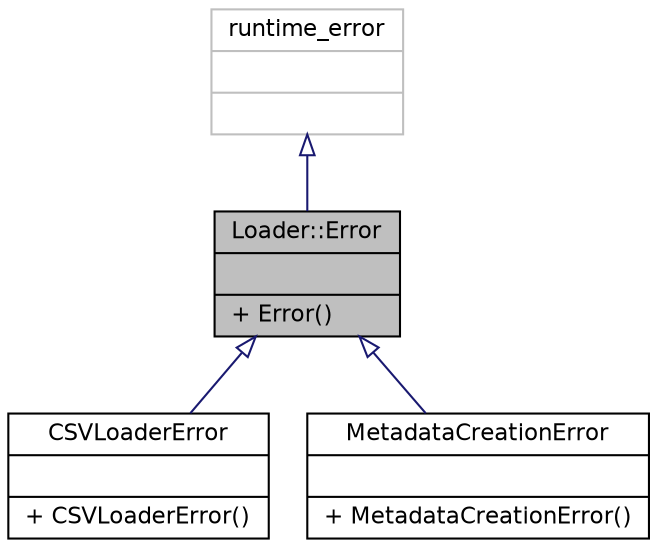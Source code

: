 digraph "Loader::Error"
{
  edge [fontname="Helvetica",fontsize="11",labelfontname="Helvetica",labelfontsize="11"];
  node [fontname="Helvetica",fontsize="11",shape=record];
  Node1 [label="{Loader::Error\n||+ Error()\l}",height=0.2,width=0.4,color="black", fillcolor="grey75", style="filled" fontcolor="black"];
  Node2 -> Node1 [dir="back",color="midnightblue",fontsize="11",style="solid",arrowtail="onormal",fontname="Helvetica"];
  Node2 [label="{runtime_error\n||}",height=0.2,width=0.4,color="grey75", fillcolor="white", style="filled"];
  Node1 -> Node3 [dir="back",color="midnightblue",fontsize="11",style="solid",arrowtail="onormal",fontname="Helvetica"];
  Node3 [label="{CSVLoaderError\n||+ CSVLoaderError()\l}",height=0.2,width=0.4,color="black", fillcolor="white", style="filled",URL="$class_c_s_v_loader_error.html"];
  Node1 -> Node4 [dir="back",color="midnightblue",fontsize="11",style="solid",arrowtail="onormal",fontname="Helvetica"];
  Node4 [label="{MetadataCreationError\n||+ MetadataCreationError()\l}",height=0.2,width=0.4,color="black", fillcolor="white", style="filled",URL="$class_metadata_creation_error.html"];
}
